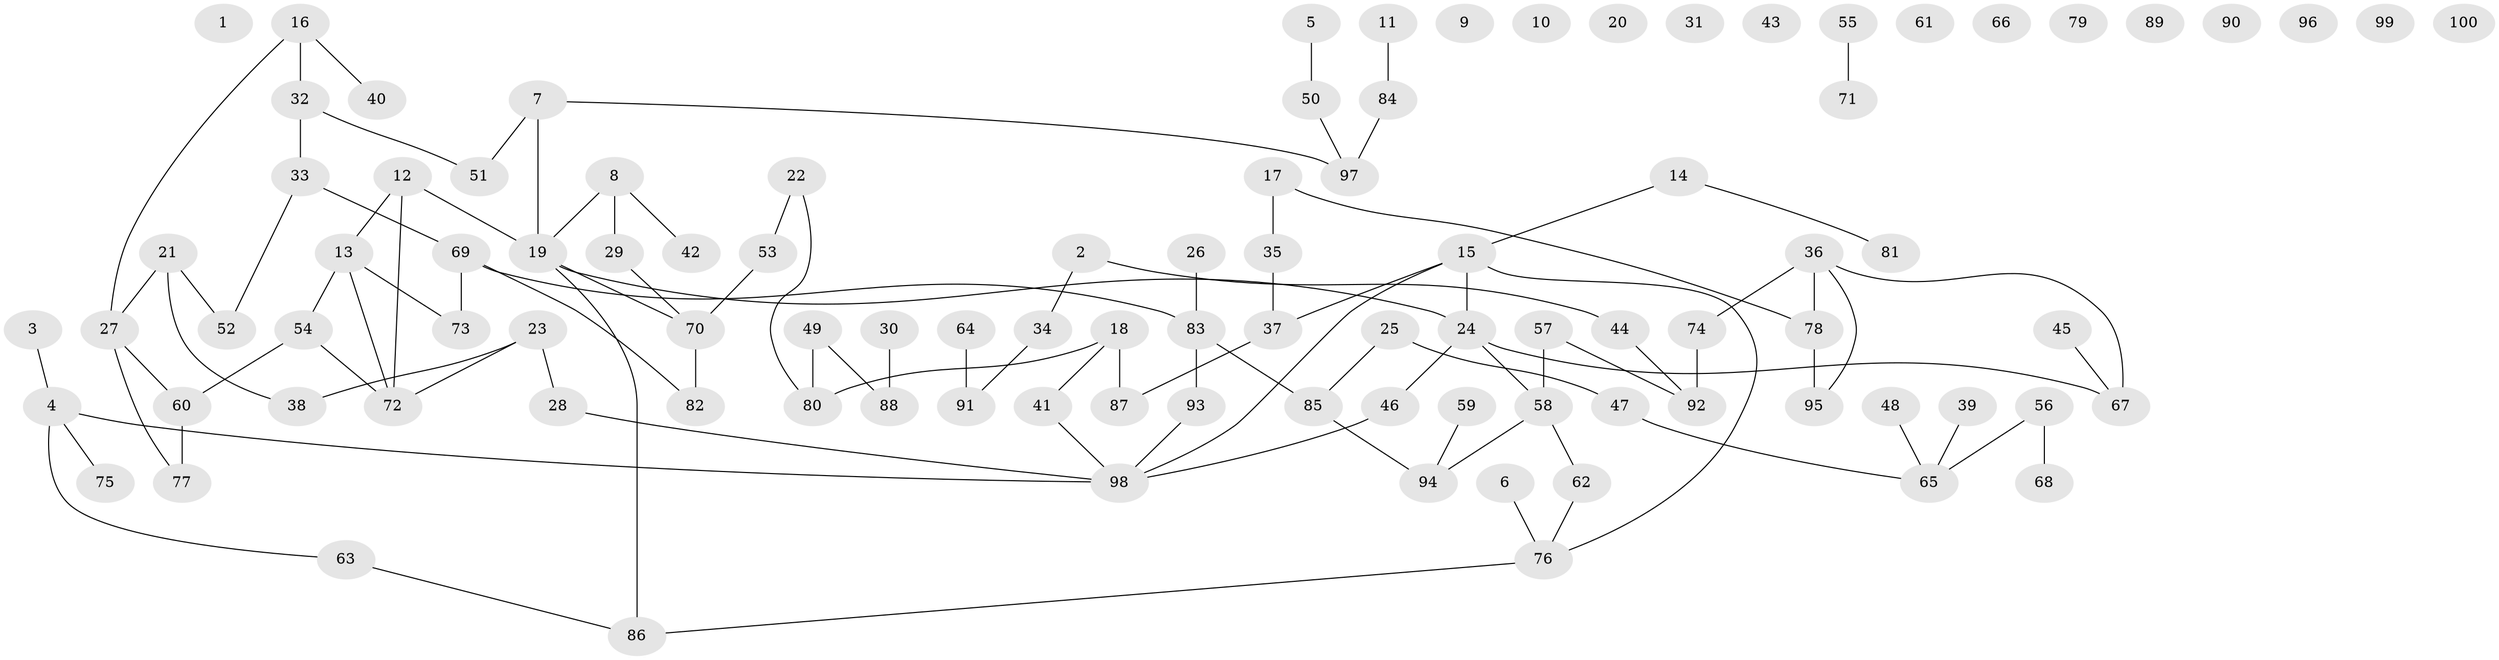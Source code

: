 // coarse degree distribution, {0: 0.19718309859154928, 2: 0.22535211267605634, 1: 0.2112676056338028, 4: 0.14084507042253522, 3: 0.14084507042253522, 5: 0.056338028169014086, 7: 0.014084507042253521, 6: 0.014084507042253521}
// Generated by graph-tools (version 1.1) at 2025/41/03/06/25 10:41:21]
// undirected, 100 vertices, 105 edges
graph export_dot {
graph [start="1"]
  node [color=gray90,style=filled];
  1;
  2;
  3;
  4;
  5;
  6;
  7;
  8;
  9;
  10;
  11;
  12;
  13;
  14;
  15;
  16;
  17;
  18;
  19;
  20;
  21;
  22;
  23;
  24;
  25;
  26;
  27;
  28;
  29;
  30;
  31;
  32;
  33;
  34;
  35;
  36;
  37;
  38;
  39;
  40;
  41;
  42;
  43;
  44;
  45;
  46;
  47;
  48;
  49;
  50;
  51;
  52;
  53;
  54;
  55;
  56;
  57;
  58;
  59;
  60;
  61;
  62;
  63;
  64;
  65;
  66;
  67;
  68;
  69;
  70;
  71;
  72;
  73;
  74;
  75;
  76;
  77;
  78;
  79;
  80;
  81;
  82;
  83;
  84;
  85;
  86;
  87;
  88;
  89;
  90;
  91;
  92;
  93;
  94;
  95;
  96;
  97;
  98;
  99;
  100;
  2 -- 34;
  2 -- 44;
  3 -- 4;
  4 -- 63;
  4 -- 75;
  4 -- 98;
  5 -- 50;
  6 -- 76;
  7 -- 19;
  7 -- 51;
  7 -- 97;
  8 -- 19;
  8 -- 29;
  8 -- 42;
  11 -- 84;
  12 -- 13;
  12 -- 19;
  12 -- 72;
  13 -- 54;
  13 -- 72;
  13 -- 73;
  14 -- 15;
  14 -- 81;
  15 -- 24;
  15 -- 37;
  15 -- 76;
  15 -- 98;
  16 -- 27;
  16 -- 32;
  16 -- 40;
  17 -- 35;
  17 -- 78;
  18 -- 41;
  18 -- 80;
  18 -- 87;
  19 -- 24;
  19 -- 70;
  19 -- 86;
  21 -- 27;
  21 -- 38;
  21 -- 52;
  22 -- 53;
  22 -- 80;
  23 -- 28;
  23 -- 38;
  23 -- 72;
  24 -- 46;
  24 -- 58;
  24 -- 67;
  25 -- 47;
  25 -- 85;
  26 -- 83;
  27 -- 60;
  27 -- 77;
  28 -- 98;
  29 -- 70;
  30 -- 88;
  32 -- 33;
  32 -- 51;
  33 -- 52;
  33 -- 69;
  34 -- 91;
  35 -- 37;
  36 -- 67;
  36 -- 74;
  36 -- 78;
  36 -- 95;
  37 -- 87;
  39 -- 65;
  41 -- 98;
  44 -- 92;
  45 -- 67;
  46 -- 98;
  47 -- 65;
  48 -- 65;
  49 -- 80;
  49 -- 88;
  50 -- 97;
  53 -- 70;
  54 -- 60;
  54 -- 72;
  55 -- 71;
  56 -- 65;
  56 -- 68;
  57 -- 58;
  57 -- 92;
  58 -- 62;
  58 -- 94;
  59 -- 94;
  60 -- 77;
  62 -- 76;
  63 -- 86;
  64 -- 91;
  69 -- 73;
  69 -- 82;
  69 -- 83;
  70 -- 82;
  74 -- 92;
  76 -- 86;
  78 -- 95;
  83 -- 85;
  83 -- 93;
  84 -- 97;
  85 -- 94;
  93 -- 98;
}
